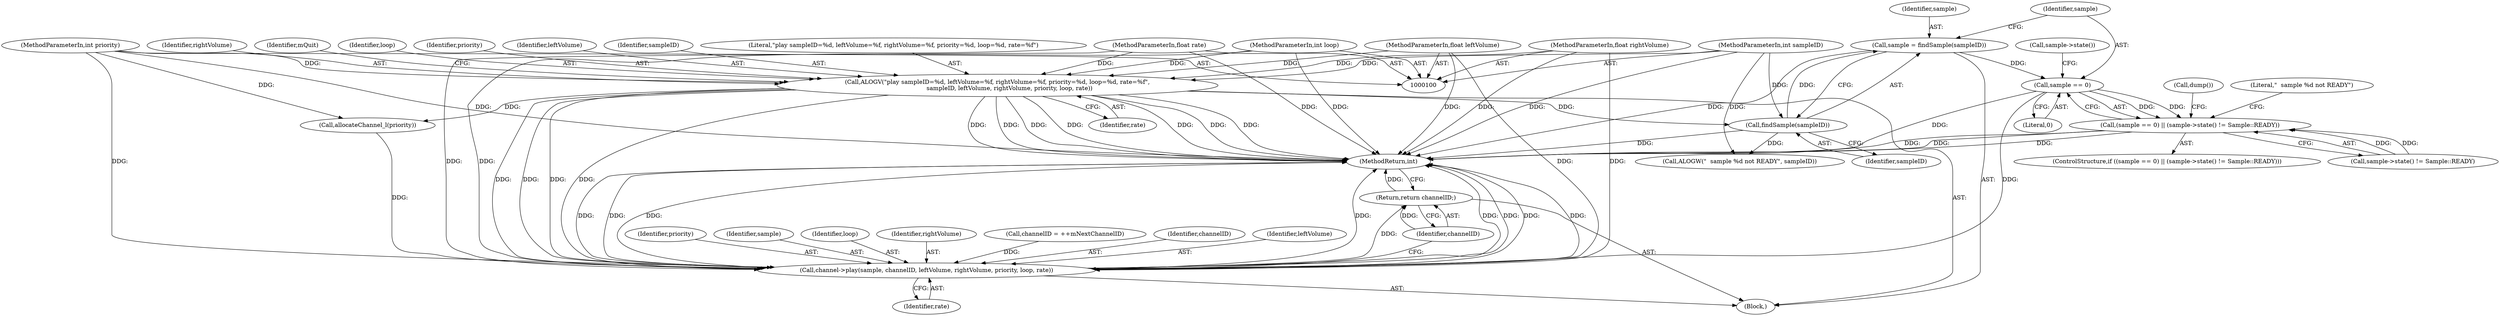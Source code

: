 digraph "1_Android_19c47afbc402542720ddd280e1bbde3b2277b586_2@del" {
"1000125" [label="(Call,sample = findSample(sampleID))"];
"1000127" [label="(Call,findSample(sampleID))"];
"1000108" [label="(Call,ALOGV(\"play sampleID=%d, leftVolume=%f, rightVolume=%f, priority=%d, loop=%d, rate=%f\",\n             sampleID, leftVolume, rightVolume, priority, loop, rate))"];
"1000101" [label="(MethodParameterIn,int sampleID)"];
"1000102" [label="(MethodParameterIn,float leftVolume)"];
"1000103" [label="(MethodParameterIn,float rightVolume)"];
"1000104" [label="(MethodParameterIn,int priority)"];
"1000105" [label="(MethodParameterIn,int loop)"];
"1000106" [label="(MethodParameterIn,float rate)"];
"1000131" [label="(Call,sample == 0)"];
"1000130" [label="(Call,(sample == 0) || (sample->state() != Sample::READY))"];
"1000164" [label="(Call,channel->play(sample, channelID, leftVolume, rightVolume, priority, loop, rate))"];
"1000172" [label="(Return,return channelID;)"];
"1000111" [label="(Identifier,leftVolume)"];
"1000173" [label="(Identifier,channelID)"];
"1000110" [label="(Identifier,sampleID)"];
"1000131" [label="(Call,sample == 0)"];
"1000101" [label="(MethodParameterIn,int sampleID)"];
"1000109" [label="(Literal,\"play sampleID=%d, leftVolume=%f, rightVolume=%f, priority=%d, loop=%d, rate=%f\")"];
"1000115" [label="(Identifier,rate)"];
"1000112" [label="(Identifier,rightVolume)"];
"1000169" [label="(Identifier,priority)"];
"1000128" [label="(Identifier,sampleID)"];
"1000165" [label="(Identifier,sample)"];
"1000130" [label="(Call,(sample == 0) || (sample->state() != Sample::READY))"];
"1000170" [label="(Identifier,loop)"];
"1000121" [label="(Identifier,mQuit)"];
"1000168" [label="(Identifier,rightVolume)"];
"1000107" [label="(Block,)"];
"1000132" [label="(Identifier,sample)"];
"1000138" [label="(Call,ALOGW(\"  sample %d not READY\", sampleID))"];
"1000106" [label="(MethodParameterIn,float rate)"];
"1000129" [label="(ControlStructure,if ((sample == 0) || (sample->state() != Sample::READY)))"];
"1000172" [label="(Return,return channelID;)"];
"1000114" [label="(Identifier,loop)"];
"1000125" [label="(Call,sample = findSample(sampleID))"];
"1000164" [label="(Call,channel->play(sample, channelID, leftVolume, rightVolume, priority, loop, rate))"];
"1000108" [label="(Call,ALOGV(\"play sampleID=%d, leftVolume=%f, rightVolume=%f, priority=%d, loop=%d, rate=%f\",\n             sampleID, leftVolume, rightVolume, priority, loop, rate))"];
"1000171" [label="(Identifier,rate)"];
"1000134" [label="(Call,sample->state() != Sample::READY)"];
"1000156" [label="(Call,channelID = ++mNextChannelID)"];
"1000166" [label="(Identifier,channelID)"];
"1000167" [label="(Identifier,leftVolume)"];
"1000102" [label="(MethodParameterIn,float leftVolume)"];
"1000103" [label="(MethodParameterIn,float rightVolume)"];
"1000133" [label="(Literal,0)"];
"1000105" [label="(MethodParameterIn,int loop)"];
"1000127" [label="(Call,findSample(sampleID))"];
"1000104" [label="(MethodParameterIn,int priority)"];
"1000139" [label="(Literal,\"  sample %d not READY\")"];
"1000135" [label="(Call,sample->state())"];
"1000126" [label="(Identifier,sample)"];
"1000113" [label="(Identifier,priority)"];
"1000146" [label="(Call,allocateChannel_l(priority))"];
"1000174" [label="(MethodReturn,int)"];
"1000143" [label="(Call,dump())"];
"1000125" -> "1000107"  [label="AST: "];
"1000125" -> "1000127"  [label="CFG: "];
"1000126" -> "1000125"  [label="AST: "];
"1000127" -> "1000125"  [label="AST: "];
"1000132" -> "1000125"  [label="CFG: "];
"1000125" -> "1000174"  [label="DDG: "];
"1000127" -> "1000125"  [label="DDG: "];
"1000125" -> "1000131"  [label="DDG: "];
"1000127" -> "1000128"  [label="CFG: "];
"1000128" -> "1000127"  [label="AST: "];
"1000127" -> "1000174"  [label="DDG: "];
"1000108" -> "1000127"  [label="DDG: "];
"1000101" -> "1000127"  [label="DDG: "];
"1000127" -> "1000138"  [label="DDG: "];
"1000108" -> "1000107"  [label="AST: "];
"1000108" -> "1000115"  [label="CFG: "];
"1000109" -> "1000108"  [label="AST: "];
"1000110" -> "1000108"  [label="AST: "];
"1000111" -> "1000108"  [label="AST: "];
"1000112" -> "1000108"  [label="AST: "];
"1000113" -> "1000108"  [label="AST: "];
"1000114" -> "1000108"  [label="AST: "];
"1000115" -> "1000108"  [label="AST: "];
"1000121" -> "1000108"  [label="CFG: "];
"1000108" -> "1000174"  [label="DDG: "];
"1000108" -> "1000174"  [label="DDG: "];
"1000108" -> "1000174"  [label="DDG: "];
"1000108" -> "1000174"  [label="DDG: "];
"1000108" -> "1000174"  [label="DDG: "];
"1000108" -> "1000174"  [label="DDG: "];
"1000108" -> "1000174"  [label="DDG: "];
"1000101" -> "1000108"  [label="DDG: "];
"1000102" -> "1000108"  [label="DDG: "];
"1000103" -> "1000108"  [label="DDG: "];
"1000104" -> "1000108"  [label="DDG: "];
"1000105" -> "1000108"  [label="DDG: "];
"1000106" -> "1000108"  [label="DDG: "];
"1000108" -> "1000146"  [label="DDG: "];
"1000108" -> "1000164"  [label="DDG: "];
"1000108" -> "1000164"  [label="DDG: "];
"1000108" -> "1000164"  [label="DDG: "];
"1000108" -> "1000164"  [label="DDG: "];
"1000101" -> "1000100"  [label="AST: "];
"1000101" -> "1000174"  [label="DDG: "];
"1000101" -> "1000138"  [label="DDG: "];
"1000102" -> "1000100"  [label="AST: "];
"1000102" -> "1000174"  [label="DDG: "];
"1000102" -> "1000164"  [label="DDG: "];
"1000103" -> "1000100"  [label="AST: "];
"1000103" -> "1000174"  [label="DDG: "];
"1000103" -> "1000164"  [label="DDG: "];
"1000104" -> "1000100"  [label="AST: "];
"1000104" -> "1000174"  [label="DDG: "];
"1000104" -> "1000146"  [label="DDG: "];
"1000104" -> "1000164"  [label="DDG: "];
"1000105" -> "1000100"  [label="AST: "];
"1000105" -> "1000174"  [label="DDG: "];
"1000105" -> "1000164"  [label="DDG: "];
"1000106" -> "1000100"  [label="AST: "];
"1000106" -> "1000174"  [label="DDG: "];
"1000106" -> "1000164"  [label="DDG: "];
"1000131" -> "1000130"  [label="AST: "];
"1000131" -> "1000133"  [label="CFG: "];
"1000132" -> "1000131"  [label="AST: "];
"1000133" -> "1000131"  [label="AST: "];
"1000135" -> "1000131"  [label="CFG: "];
"1000130" -> "1000131"  [label="CFG: "];
"1000131" -> "1000174"  [label="DDG: "];
"1000131" -> "1000130"  [label="DDG: "];
"1000131" -> "1000130"  [label="DDG: "];
"1000131" -> "1000164"  [label="DDG: "];
"1000130" -> "1000129"  [label="AST: "];
"1000130" -> "1000134"  [label="CFG: "];
"1000134" -> "1000130"  [label="AST: "];
"1000139" -> "1000130"  [label="CFG: "];
"1000143" -> "1000130"  [label="CFG: "];
"1000130" -> "1000174"  [label="DDG: "];
"1000130" -> "1000174"  [label="DDG: "];
"1000130" -> "1000174"  [label="DDG: "];
"1000134" -> "1000130"  [label="DDG: "];
"1000134" -> "1000130"  [label="DDG: "];
"1000164" -> "1000107"  [label="AST: "];
"1000164" -> "1000171"  [label="CFG: "];
"1000165" -> "1000164"  [label="AST: "];
"1000166" -> "1000164"  [label="AST: "];
"1000167" -> "1000164"  [label="AST: "];
"1000168" -> "1000164"  [label="AST: "];
"1000169" -> "1000164"  [label="AST: "];
"1000170" -> "1000164"  [label="AST: "];
"1000171" -> "1000164"  [label="AST: "];
"1000173" -> "1000164"  [label="CFG: "];
"1000164" -> "1000174"  [label="DDG: "];
"1000164" -> "1000174"  [label="DDG: "];
"1000164" -> "1000174"  [label="DDG: "];
"1000164" -> "1000174"  [label="DDG: "];
"1000164" -> "1000174"  [label="DDG: "];
"1000164" -> "1000174"  [label="DDG: "];
"1000164" -> "1000174"  [label="DDG: "];
"1000164" -> "1000174"  [label="DDG: "];
"1000156" -> "1000164"  [label="DDG: "];
"1000146" -> "1000164"  [label="DDG: "];
"1000164" -> "1000172"  [label="DDG: "];
"1000172" -> "1000107"  [label="AST: "];
"1000172" -> "1000173"  [label="CFG: "];
"1000173" -> "1000172"  [label="AST: "];
"1000174" -> "1000172"  [label="CFG: "];
"1000172" -> "1000174"  [label="DDG: "];
"1000173" -> "1000172"  [label="DDG: "];
}
